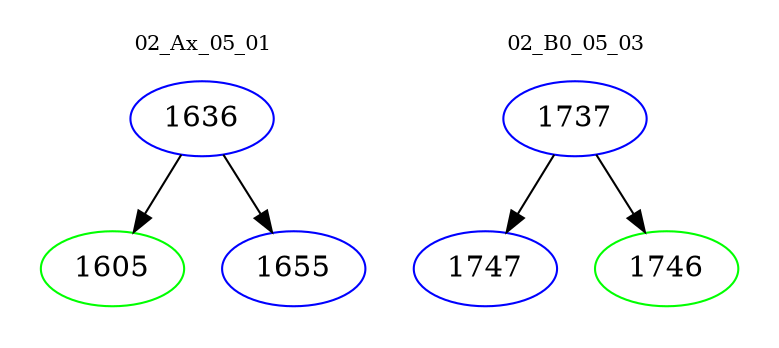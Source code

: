 digraph{
subgraph cluster_0 {
color = white
label = "02_Ax_05_01";
fontsize=10;
T0_1636 [label="1636", color="blue"]
T0_1636 -> T0_1605 [color="black"]
T0_1605 [label="1605", color="green"]
T0_1636 -> T0_1655 [color="black"]
T0_1655 [label="1655", color="blue"]
}
subgraph cluster_1 {
color = white
label = "02_B0_05_03";
fontsize=10;
T1_1737 [label="1737", color="blue"]
T1_1737 -> T1_1747 [color="black"]
T1_1747 [label="1747", color="blue"]
T1_1737 -> T1_1746 [color="black"]
T1_1746 [label="1746", color="green"]
}
}
